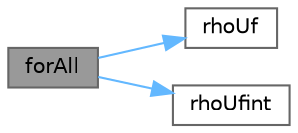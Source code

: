 digraph "forAll"
{
 // LATEX_PDF_SIZE
  bgcolor="transparent";
  edge [fontname=Helvetica,fontsize=10,labelfontname=Helvetica,labelfontsize=10];
  node [fontname=Helvetica,fontsize=10,shape=box,height=0.2,width=0.4];
  rankdir="LR";
  Node1 [id="Node000001",label="forAll",height=0.2,width=0.4,color="gray40", fillcolor="grey60", style="filled", fontcolor="black",tooltip=" "];
  Node1 -> Node2 [id="edge1_Node000001_Node000002",color="steelblue1",style="solid",tooltip=" "];
  Node2 [id="Node000002",label="rhoUf",height=0.2,width=0.4,color="grey40", fillcolor="white", style="filled",URL="$compressible_2sonicFoam_2sonicDyMFoam_2pEqn_8H.html#a0235d9cb41cc7a88737da04c7af5d5df",tooltip=" "];
  Node1 -> Node3 [id="edge2_Node000001_Node000003",color="steelblue1",style="solid",tooltip=" "];
  Node3 [id="Node000003",label="rhoUfint",height=0.2,width=0.4,color="grey40", fillcolor="white", style="filled",URL="$correctRhoPhiFaceMask_8H.html#aecbe79cbb9553499381ea9cb62c71ef3",tooltip=" "];
}
